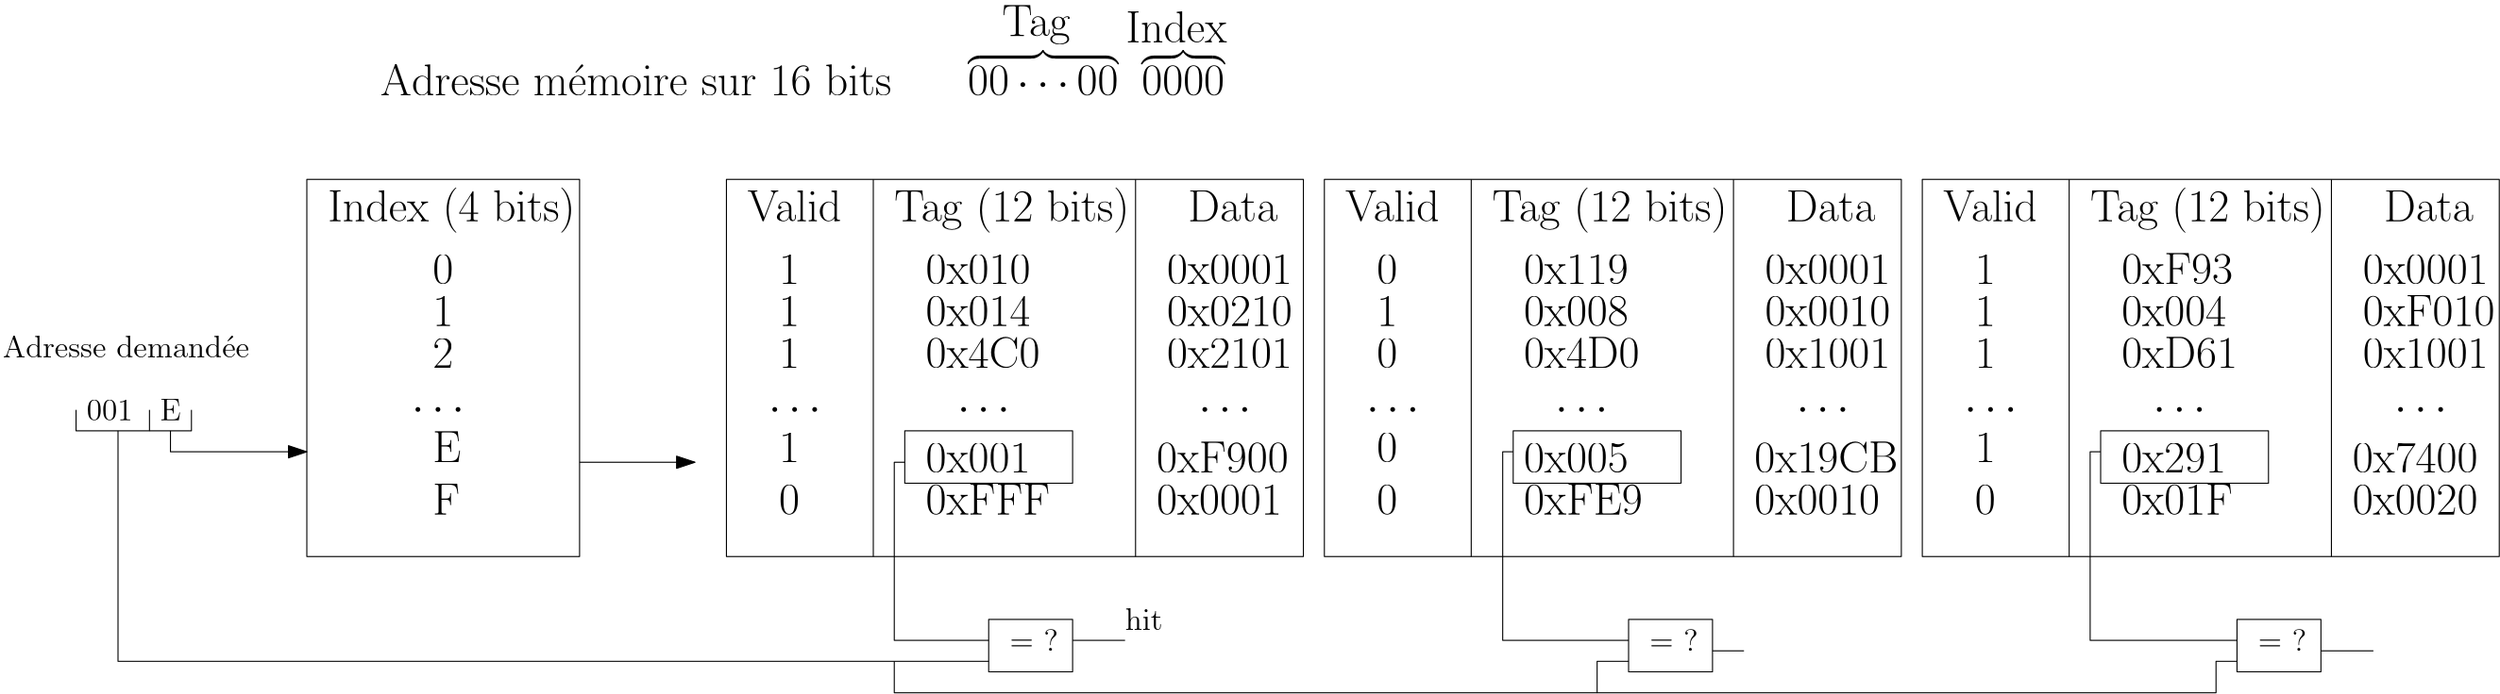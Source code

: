 <?xml version="1.0"?>
<!DOCTYPE ipe SYSTEM "ipe.dtd">
<ipe version="70107" creator="Ipe 7.1.8">
<info created="D:20150829214549" modified="D:20150830084131"/>
<ipestyle name="basic">
<symbol name="arrow/arc(spx)">
<path stroke="sym-stroke" fill="sym-stroke" pen="sym-pen">
0 0 m
-1 0.333 l
-1 -0.333 l
h
</path>
</symbol>
<symbol name="arrow/farc(spx)">
<path stroke="sym-stroke" fill="white" pen="sym-pen">
0 0 m
-1 0.333 l
-1 -0.333 l
h
</path>
</symbol>
<symbol name="arrow/ptarc(spx)">
<path stroke="sym-stroke" fill="sym-stroke" pen="sym-pen">
0 0 m
-1 0.333 l
-0.8 0 l
-1 -0.333 l
h
</path>
</symbol>
<symbol name="arrow/fptarc(spx)">
<path stroke="sym-stroke" fill="white" pen="sym-pen">
0 0 m
-1 0.333 l
-0.8 0 l
-1 -0.333 l
h
</path>
</symbol>
<symbol name="mark/circle(sx)" transformations="translations">
<path fill="sym-stroke">
0.6 0 0 0.6 0 0 e
0.4 0 0 0.4 0 0 e
</path>
</symbol>
<symbol name="mark/disk(sx)" transformations="translations">
<path fill="sym-stroke">
0.6 0 0 0.6 0 0 e
</path>
</symbol>
<symbol name="mark/fdisk(sfx)" transformations="translations">
<group>
<path fill="sym-fill">
0.5 0 0 0.5 0 0 e
</path>
<path fill="sym-stroke" fillrule="eofill">
0.6 0 0 0.6 0 0 e
0.4 0 0 0.4 0 0 e
</path>
</group>
</symbol>
<symbol name="mark/box(sx)" transformations="translations">
<path fill="sym-stroke" fillrule="eofill">
-0.6 -0.6 m
0.6 -0.6 l
0.6 0.6 l
-0.6 0.6 l
h
-0.4 -0.4 m
0.4 -0.4 l
0.4 0.4 l
-0.4 0.4 l
h
</path>
</symbol>
<symbol name="mark/square(sx)" transformations="translations">
<path fill="sym-stroke">
-0.6 -0.6 m
0.6 -0.6 l
0.6 0.6 l
-0.6 0.6 l
h
</path>
</symbol>
<symbol name="mark/fsquare(sfx)" transformations="translations">
<group>
<path fill="sym-fill">
-0.5 -0.5 m
0.5 -0.5 l
0.5 0.5 l
-0.5 0.5 l
h
</path>
<path fill="sym-stroke" fillrule="eofill">
-0.6 -0.6 m
0.6 -0.6 l
0.6 0.6 l
-0.6 0.6 l
h
-0.4 -0.4 m
0.4 -0.4 l
0.4 0.4 l
-0.4 0.4 l
h
</path>
</group>
</symbol>
<symbol name="mark/cross(sx)" transformations="translations">
<group>
<path fill="sym-stroke">
-0.43 -0.57 m
0.57 0.43 l
0.43 0.57 l
-0.57 -0.43 l
h
</path>
<path fill="sym-stroke">
-0.43 0.57 m
0.57 -0.43 l
0.43 -0.57 l
-0.57 0.43 l
h
</path>
</group>
</symbol>
<symbol name="arrow/fnormal(spx)">
<path stroke="sym-stroke" fill="white" pen="sym-pen">
0 0 m
-1 0.333 l
-1 -0.333 l
h
</path>
</symbol>
<symbol name="arrow/pointed(spx)">
<path stroke="sym-stroke" fill="sym-stroke" pen="sym-pen">
0 0 m
-1 0.333 l
-0.8 0 l
-1 -0.333 l
h
</path>
</symbol>
<symbol name="arrow/fpointed(spx)">
<path stroke="sym-stroke" fill="white" pen="sym-pen">
0 0 m
-1 0.333 l
-0.8 0 l
-1 -0.333 l
h
</path>
</symbol>
<symbol name="arrow/linear(spx)">
<path stroke="sym-stroke" pen="sym-pen">
-1 0.333 m
0 0 l
-1 -0.333 l
</path>
</symbol>
<symbol name="arrow/fdouble(spx)">
<path stroke="sym-stroke" fill="white" pen="sym-pen">
0 0 m
-1 0.333 l
-1 -0.333 l
h
-1 0 m
-2 0.333 l
-2 -0.333 l
h
</path>
</symbol>
<symbol name="arrow/double(spx)">
<path stroke="sym-stroke" fill="sym-stroke" pen="sym-pen">
0 0 m
-1 0.333 l
-1 -0.333 l
h
-1 0 m
-2 0.333 l
-2 -0.333 l
h
</path>
</symbol>
<pen name="heavier" value="0.8"/>
<pen name="fat" value="1.2"/>
<pen name="ultrafat" value="2"/>
<symbolsize name="large" value="5"/>
<symbolsize name="small" value="2"/>
<symbolsize name="tiny" value="1.1"/>
<arrowsize name="large" value="10"/>
<arrowsize name="small" value="5"/>
<arrowsize name="tiny" value="3"/>
<color name="red" value="1 0 0"/>
<color name="green" value="0 1 0"/>
<color name="blue" value="0 0 1"/>
<color name="yellow" value="1 1 0"/>
<color name="orange" value="1 0.647 0"/>
<color name="gold" value="1 0.843 0"/>
<color name="purple" value="0.627 0.125 0.941"/>
<color name="gray" value="0.745"/>
<color name="brown" value="0.647 0.165 0.165"/>
<color name="navy" value="0 0 0.502"/>
<color name="pink" value="1 0.753 0.796"/>
<color name="seagreen" value="0.18 0.545 0.341"/>
<color name="turquoise" value="0.251 0.878 0.816"/>
<color name="violet" value="0.933 0.51 0.933"/>
<color name="darkblue" value="0 0 0.545"/>
<color name="darkcyan" value="0 0.545 0.545"/>
<color name="darkgray" value="0.663"/>
<color name="darkgreen" value="0 0.392 0"/>
<color name="darkmagenta" value="0.545 0 0.545"/>
<color name="darkorange" value="1 0.549 0"/>
<color name="darkred" value="0.545 0 0"/>
<color name="lightblue" value="0.678 0.847 0.902"/>
<color name="lightcyan" value="0.878 1 1"/>
<color name="lightgray" value="0.827"/>
<color name="lightgreen" value="0.565 0.933 0.565"/>
<color name="lightyellow" value="1 1 0.878"/>
<dashstyle name="dashed" value="[4] 0"/>
<dashstyle name="dotted" value="[1 3] 0"/>
<dashstyle name="dash dotted" value="[4 2 1 2] 0"/>
<dashstyle name="dash dot dotted" value="[4 2 1 2 1 2] 0"/>
<textsize name="large" value="\large"/>
<textsize name="small" value="\small"/>
<textsize name="tiny" value="\tiny"/>
<textsize name="Large" value="\Large"/>
<textsize name="LARGE" value="\LARGE"/>
<textsize name="huge" value="\huge"/>
<textsize name="Huge" value="\Huge"/>
<textsize name="footnote" value="\footnotesize"/>
<textstyle name="center" begin="\begin{center}" end="\end{center}"/>
<textstyle name="itemize" begin="\begin{itemize}" end="\end{itemize}"/>
<textstyle name="item" begin="\begin{itemize}\item{}" end="\end{itemize}"/>
<gridsize name="4 pts" value="4"/>
<gridsize name="8 pts (~3 mm)" value="8"/>
<gridsize name="16 pts (~6 mm)" value="16"/>
<gridsize name="32 pts (~12 mm)" value="32"/>
<gridsize name="10 pts (~3.5 mm)" value="10"/>
<gridsize name="20 pts (~7 mm)" value="20"/>
<gridsize name="14 pts (~5 mm)" value="14"/>
<gridsize name="28 pts (~10 mm)" value="28"/>
<gridsize name="56 pts (~20 mm)" value="56"/>
<anglesize name="90 deg" value="90"/>
<anglesize name="60 deg" value="60"/>
<anglesize name="45 deg" value="45"/>
<anglesize name="30 deg" value="30"/>
<anglesize name="22.5 deg" value="22.5"/>
<tiling name="falling" angle="-60" step="4" width="1"/>
<tiling name="rising" angle="30" step="4" width="1"/>
</ipestyle>
<ipestyle name="bigpaper">
<layout paper="10000 6000" origin="0 0" frame="10000 6000"/>
<titlestyle pos="10 10" size="LARGE" color="title"  valign="baseline"/>
</ipestyle>
<page>
<layer name="alpha"/>
<view layers="alpha" active="alpha"/>
<text layer="alpha" matrix="1 0 0 1 324 152" transformations="translations" pos="192 304" stroke="black" type="label" width="35.872" height="11.955" depth="0" valign="baseline" size="LARGE">Valid</text>
<text matrix="1 0 0 1 380 152" transformations="translations" pos="192 304" stroke="black" type="label" width="89.688" height="12.896" depth="4.29" valign="baseline" size="LARGE">Tag (12 bits)</text>
<text matrix="1 0 0 1 492 152" transformations="translations" pos="192 304" stroke="black" type="label" width="34.051" height="11.761" depth="0" valign="baseline" size="LARGE">Data</text>
<text matrix="1 0 0 1 244 152" transformations="translations" pos="112 304" stroke="black" type="label" width="94.428" height="12.896" depth="4.29" valign="baseline" size="LARGE">Index (4 bits)</text>
<text matrix="1 0 0 1 264 120" transformations="translations" pos="112 384" stroke="black" type="label" width="195.089" height="11.955" depth="0" valign="baseline" size="LARGE">Adresse m{\&apos;e}moire sur 16 bits</text>
<text matrix="1 0 0 1 296 152" transformations="translations" pos="304 352" stroke="black" type="label" width="104.041" height="35.484" depth="0" valign="baseline" size="LARGE">$\overbrace{00\cdots00}^{\mbox{Tag  }} \overbrace{0000}^{\mbox{Index }}$</text>
<path matrix="1 0 0 1 340 152" stroke="black">
224 320 m
224 176 l
</path>
<path matrix="1 0 0 1 296 152" stroke="black">
368 320 m
368 176 l
</path>
<text matrix="1 0 0 1 272 140" transformations="translations" pos="124 276" stroke="black" type="label" width="7.895" height="11.097" depth="0" valign="baseline" size="LARGE">1</text>
<text matrix="1 0 0 1 272 156" transformations="translations" pos="124 276" stroke="black" type="label" width="7.895" height="11.097" depth="0" valign="baseline" size="LARGE">0</text>
<text matrix="1 0 0 1 272 124" transformations="translations" pos="124 276" stroke="black" type="label" width="7.895" height="11.097" depth="0" valign="baseline" size="LARGE">2</text>
<text matrix="1 0 0 1 272 88" transformations="translations" pos="124 276" stroke="black" type="label" width="10.815" height="11.761" depth="0" valign="baseline" size="LARGE">E</text>
<text matrix="1 0 0 1 272 68" transformations="translations" pos="124 276" stroke="black" type="label" width="10.365" height="11.761" depth="0" valign="baseline" size="LARGE">F</text>
<text matrix="1 0 0 1 340 148" transformations="translations" pos="188 284" stroke="black" type="label" width="7.895" height="11.097" depth="0" valign="baseline" size="LARGE">1</text>
<text matrix="1 0 0 1 340 148" transformations="translations" pos="188 268" stroke="black" type="label" width="7.895" height="11.097" depth="0" valign="baseline" size="LARGE">1</text>
<text matrix="1 0 0 1 264 104" transformations="translations" pos="124 276" stroke="black" type="label" width="20.085" height="7.651" depth="0" valign="baseline" size="LARGE">$\cdots$</text>
<text matrix="1 0 0 1 340 132" transformations="translations" pos="188 268" stroke="black" type="label" width="7.895" height="11.097" depth="0" valign="baseline" size="LARGE">1</text>
<text matrix="1 0 0 1 312 148" transformations="translations" pos="272 284" stroke="black" type="label" width="39.926" height="11.097" depth="0" valign="baseline" size="LARGE">0x010</text>
<text matrix="1 0 0 1 312 132" transformations="translations" pos="272 284" stroke="black" type="label" width="39.926" height="11.097" depth="0" valign="baseline" size="LARGE">0x014</text>
<text matrix="1 0 0 1 312 116" transformations="translations" pos="272 284" stroke="black" type="label" width="43.524" height="11.761" depth="0" valign="baseline" size="LARGE">0x4C0</text>
<text matrix="1 0 0 1 312 76" transformations="translations" pos="272 284" stroke="black" type="label" width="39.926" height="11.097" depth="0" valign="baseline" size="LARGE">0x001</text>
<text matrix="1 0 0 1 312 60" transformations="translations" pos="272 284" stroke="black" type="label" width="47.336" height="11.761" depth="0" valign="baseline" size="LARGE">0xFFF</text>
<text matrix="1 0 0 1 404 148" transformations="translations" pos="272 284" stroke="black" type="label" width="47.822" height="11.097" depth="0" valign="baseline" size="LARGE">0x0001</text>
<text matrix="1 0 0 1 404 132" transformations="translations" pos="272 284" stroke="black" type="label" width="47.822" height="11.097" depth="0" valign="baseline" size="LARGE">0x0210</text>
<text matrix="1 0 0 1 404 116" transformations="translations" pos="272 284" stroke="black" type="label" width="47.822" height="11.097" depth="0" valign="baseline" size="LARGE">0x2101</text>
<text matrix="1 0 0 1 400 76" transformations="translations" pos="272 284" stroke="black" type="label" width="50.291" height="11.761" depth="0" valign="baseline" size="LARGE">0xF900</text>
<text matrix="1 0 0 1 400 60" transformations="translations" pos="272 284" stroke="black" type="label" width="47.822" height="11.097" depth="0" valign="baseline" size="LARGE">0x0001</text>
<text matrix="1 0 0 1 400 104" transformations="translations" pos="124 276" stroke="black" type="label" width="20.085" height="7.651" depth="0" valign="baseline" size="LARGE">$\cdots$</text>
<text matrix="1 0 0 1 472 104" transformations="translations" pos="124 276" stroke="black" type="label" width="20.085" height="7.651" depth="0" valign="baseline" size="LARGE">$\cdots$</text>
<text matrix="1 0 0 1 564 104" transformations="translations" pos="124 276" stroke="black" type="label" width="20.085" height="7.651" depth="0" valign="baseline" size="LARGE">$\cdots$</text>
<text matrix="1 0 0 1 340 96" transformations="translations" pos="188 268" stroke="black" type="label" width="7.895" height="11.097" depth="0" valign="baseline" size="LARGE">1</text>
<text matrix="1 0 0 1 340 60" transformations="translations" pos="188 284" stroke="black" type="label" width="7.895" height="11.097" depth="0" valign="baseline" size="LARGE">0</text>
<text matrix="1 0 0 1 76 0" transformations="translations" pos="156 404" stroke="black" type="label" width="94.099" height="8.302" depth="0" valign="baseline" size="large">Adresse demand{\&apos;e}e</text>
<text matrix="1 0 0 1 116 8" transformations="translations" pos="148 372" stroke="black" type="label" width="17.559" height="7.704" depth="0" valign="baseline" size="large">001</text>
<text matrix="1 0 0 1 84 4" transformations="translations" pos="208 376" stroke="black" type="label" width="7.965" height="8.169" depth="0" valign="baseline" size="large">E</text>
<path matrix="1 0 0 1 76 0" stroke="black">
184 384 m
184 376 l
212 376 l
212 384 l
</path>
<path matrix="1 0 0 1 76 0" stroke="black">
212 376 m
228 376 l
228 384 l
</path>
<path stroke="black" arrow="normal/normal">
296 376 m
296 368 l
348 368 l
</path>
<path stroke="black">
508 472 m
508 328 l
728 328 l
728 472 l
h
</path>
<path stroke="black">
348 472 m
348 328 l
452 328 l
452 472 l
h
</path>
<path stroke="black" arrow="normal/normal">
452 364 m
496 364 l
</path>
<text matrix="1 0 0 1 552 152" transformations="translations" pos="192 304" stroke="black" type="label" width="35.872" height="11.955" depth="0" valign="baseline" size="LARGE">Valid</text>
<text matrix="1 0 0 1 608 152" transformations="translations" pos="192 304" stroke="black" type="label" width="89.688" height="12.896" depth="4.29" valign="baseline" size="LARGE">Tag (12 bits)</text>
<text matrix="1 0 0 1 720 152" transformations="translations" pos="192 304" stroke="black" type="label" width="34.051" height="11.761" depth="0" valign="baseline" size="LARGE">Data</text>
<path matrix="1 0 0 1 568 152" stroke="black">
224 320 m
224 176 l
</path>
<path matrix="1 0 0 1 524 152" stroke="black">
368 320 m
368 176 l
</path>
<text matrix="1 0 0 1 568 148" transformations="translations" pos="188 284" stroke="black" type="label" width="7.895" height="11.097" depth="0" valign="baseline" size="LARGE">0</text>
<text matrix="1 0 0 1 568 148" transformations="translations" pos="188 268" stroke="black" type="label" width="7.895" height="11.097" depth="0" valign="baseline" size="LARGE">1</text>
<text matrix="1 0 0 1 568 132" transformations="translations" pos="188 268" stroke="black" type="label" width="7.895" height="11.097" depth="0" valign="baseline" size="LARGE">0</text>
<text matrix="1 0 0 1 540 148" transformations="translations" pos="272 284" stroke="black" type="label" width="39.926" height="11.097" depth="0" valign="baseline" size="LARGE">0x119</text>
<text matrix="1 0 0 1 540 132" transformations="translations" pos="272 284" stroke="black" type="label" width="39.926" height="11.097" depth="0" valign="baseline" size="LARGE">0x008</text>
<text matrix="1 0 0 1 540 116" transformations="translations" pos="272 284" stroke="black" type="label" width="44.195" height="11.761" depth="0" valign="baseline" size="LARGE">0x4D0</text>
<text matrix="1 0 0 1 540 76" transformations="translations" pos="272 284" stroke="black" type="label" width="39.926" height="11.097" depth="0" valign="baseline" size="LARGE">0x005</text>
<text matrix="1 0 0 1 540 60" transformations="translations" pos="272 284" stroke="black" type="label" width="45.316" height="11.761" depth="0" valign="baseline" size="LARGE">0xFE9</text>
<text matrix="1 0 0 1 632 148" transformations="translations" pos="272 284" stroke="black" type="label" width="47.822" height="11.097" depth="0" valign="baseline" size="LARGE">0x0001</text>
<text matrix="1 0 0 1 632 132" transformations="translations" pos="272 284" stroke="black" type="label" width="47.822" height="11.097" depth="0" valign="baseline" size="LARGE">0x0010</text>
<text matrix="1 0 0 1 632 116" transformations="translations" pos="272 284" stroke="black" type="label" width="47.822" height="11.097" depth="0" valign="baseline" size="LARGE">0x1001</text>
<text matrix="1 0 0 1 628 76" transformations="translations" pos="272 284" stroke="black" type="label" width="54.788" height="11.761" depth="0" valign="baseline" size="LARGE">0x19CB</text>
<text matrix="1 0 0 1 628 60" transformations="translations" pos="272 284" stroke="black" type="label" width="47.822" height="11.097" depth="0" valign="baseline" size="LARGE">0x0010</text>
<text matrix="1 0 0 1 628 104" transformations="translations" pos="124 276" stroke="black" type="label" width="20.085" height="7.651" depth="0" valign="baseline" size="LARGE">$\cdots$</text>
<text matrix="1 0 0 1 700 104" transformations="translations" pos="124 276" stroke="black" type="label" width="20.085" height="7.651" depth="0" valign="baseline" size="LARGE">$\cdots$</text>
<text matrix="1 0 0 1 792 104" transformations="translations" pos="124 276" stroke="black" type="label" width="20.085" height="7.651" depth="0" valign="baseline" size="LARGE">$\cdots$</text>
<text matrix="1 0 0 1 568 96" transformations="translations" pos="188 268" stroke="black" type="label" width="7.895" height="11.097" depth="0" valign="baseline" size="LARGE">0</text>
<text matrix="1 0 0 1 568 60" transformations="translations" pos="188 284" stroke="black" type="label" width="7.895" height="11.097" depth="0" valign="baseline" size="LARGE">0</text>
<path matrix="1 0 0 1 228 0" stroke="black">
508 472 m
508 328 l
728 328 l
728 472 l
h
</path>
<text matrix="1 0 0 1 780 152" transformations="translations" pos="192 304" stroke="black" type="label" width="35.872" height="11.955" depth="0" valign="baseline" size="LARGE">Valid</text>
<text matrix="1 0 0 1 836 152" transformations="translations" pos="192 304" stroke="black" type="label" width="89.688" height="12.896" depth="4.29" valign="baseline" size="LARGE">Tag (12 bits)</text>
<text matrix="1 0 0 1 948 152" transformations="translations" pos="192 304" stroke="black" type="label" width="34.051" height="11.761" depth="0" valign="baseline" size="LARGE">Data</text>
<path matrix="1 0 0 1 796 152" stroke="black">
224 320 m
224 176 l
</path>
<path matrix="1 0 0 1 752 152" stroke="black">
368 320 m
368 176 l
</path>
<text matrix="1 0 0 1 796 148" transformations="translations" pos="188 284" stroke="black" type="label" width="7.895" height="11.097" depth="0" valign="baseline" size="LARGE">1</text>
<text matrix="1 0 0 1 796 148" transformations="translations" pos="188 268" stroke="black" type="label" width="7.895" height="11.097" depth="0" valign="baseline" size="LARGE">1</text>
<text matrix="1 0 0 1 796 132" transformations="translations" pos="188 268" stroke="black" type="label" width="7.895" height="11.097" depth="0" valign="baseline" size="LARGE">1</text>
<text matrix="1 0 0 1 768 148" transformations="translations" pos="272 284" stroke="black" type="label" width="42.396" height="11.761" depth="0" valign="baseline" size="LARGE">0xF93</text>
<text matrix="1 0 0 1 768 132" transformations="translations" pos="272 284" stroke="black" type="label" width="39.926" height="11.097" depth="0" valign="baseline" size="LARGE">0x004</text>
<text matrix="1 0 0 1 768 116" transformations="translations" pos="272 284" stroke="black" type="label" width="44.195" height="11.761" depth="0" valign="baseline" size="LARGE">0xD61</text>
<text matrix="1 0 0 1 768 76" transformations="translations" pos="272 284" stroke="black" type="label" width="39.926" height="11.097" depth="0" valign="baseline" size="LARGE">0x291</text>
<text matrix="1 0 0 1 768 60" transformations="translations" pos="272 284" stroke="black" type="label" width="42.396" height="11.761" depth="0" valign="baseline" size="LARGE">0x01F</text>
<text matrix="1 0 0 1 860 148" transformations="translations" pos="272 284" stroke="black" type="label" width="47.822" height="11.097" depth="0" valign="baseline" size="LARGE">0x0001</text>
<text matrix="1 0 0 1 860 132" transformations="translations" pos="272 284" stroke="black" type="label" width="50.291" height="11.761" depth="0" valign="baseline" size="LARGE">0xF010</text>
<text matrix="1 0 0 1 860 116" transformations="translations" pos="272 284" stroke="black" type="label" width="47.822" height="11.097" depth="0" valign="baseline" size="LARGE">0x1001</text>
<text matrix="1 0 0 1 856 76" transformations="translations" pos="272 284" stroke="black" type="label" width="47.822" height="11.097" depth="0" valign="baseline" size="LARGE">0x7400</text>
<text matrix="1 0 0 1 856 60" transformations="translations" pos="272 284" stroke="black" type="label" width="47.822" height="11.097" depth="0" valign="baseline" size="LARGE">0x0020</text>
<text matrix="1 0 0 1 856 104" transformations="translations" pos="124 276" stroke="black" type="label" width="20.085" height="7.651" depth="0" valign="baseline" size="LARGE">$\cdots$</text>
<text matrix="1 0 0 1 928 104" transformations="translations" pos="124 276" stroke="black" type="label" width="20.085" height="7.651" depth="0" valign="baseline" size="LARGE">$\cdots$</text>
<text matrix="1 0 0 1 1020 104" transformations="translations" pos="124 276" stroke="black" type="label" width="20.085" height="7.651" depth="0" valign="baseline" size="LARGE">$\cdots$</text>
<text matrix="1 0 0 1 796 96" transformations="translations" pos="188 268" stroke="black" type="label" width="7.895" height="11.097" depth="0" valign="baseline" size="LARGE">1</text>
<text matrix="1 0 0 1 796 60" transformations="translations" pos="188 284" stroke="black" type="label" width="7.895" height="11.097" depth="0" valign="baseline" size="LARGE">0</text>
<path matrix="1 0 0 1 456 0" stroke="black">
508 472 m
508 328 l
728 328 l
728 472 l
h
</path>
<path stroke="black">
608 304 m
608 284 l
640 284 l
640 304 l
h
</path>
<text matrix="1 0 0 1 4 0" transformations="translations" pos="612 292" stroke="black" type="label" width="18.534" height="8.302" depth="0" valign="baseline" size="large">= ?</text>
<path matrix="1 0 0 1 244 0" stroke="black">
608 304 m
608 284 l
640 284 l
640 304 l
h
</path>
<text matrix="1 0 0 1 248 0" transformations="translations" pos="612 292" stroke="black" type="label" width="18.534" height="8.302" depth="0" valign="baseline" size="large">= ?</text>
<path matrix="1 0 0 1 476 0" stroke="black">
608 304 m
608 284 l
640 284 l
640 304 l
h
</path>
<text matrix="1 0 0 1 480 0" transformations="translations" pos="612 292" stroke="black" type="label" width="18.534" height="8.302" depth="0" valign="baseline" size="large">= ?</text>
<path stroke="black">
276 376 m
276 288 l
608 288 l
</path>
<path stroke="black">
572 288 m
572 276 l
840 276 l
840 288 l
852 288 l
</path>
<path stroke="black">
840 276 m
1076 276 l
1076 288 l
1084 288 l
</path>
<path stroke="black">
576 376 m
576 356 l
640 356 l
640 376 l
h
</path>
<path matrix="1 0 0 1 232 0" stroke="black">
576 376 m
576 356 l
640 356 l
640 376 l
h
</path>
<path matrix="1 0 0 1 456 0" stroke="black">
576 376 m
576 356 l
640 356 l
640 376 l
h
</path>
<path stroke="black">
576 364 m
572 364 l
572 296 l
608 296 l
</path>
<path stroke="black">
640 296 m
660 296 l
</path>
<path stroke="black">
808 368 m
804 368 l
804 296 l
852 296 l
</path>
<path stroke="black">
1032 368 m
1028 368 l
1028 296 l
1084 296 l
</path>
<path stroke="black">
1116 292 m
1136 292 l
</path>
<text matrix="1 0 0 1 -4 -4" transformations="translations" pos="664 304" stroke="black" type="label" width="14.307" height="8.302" depth="0" valign="baseline" size="large">hit</text>
<path stroke="black">
884 292 m
896 292 l
</path>
</page>
</ipe>
